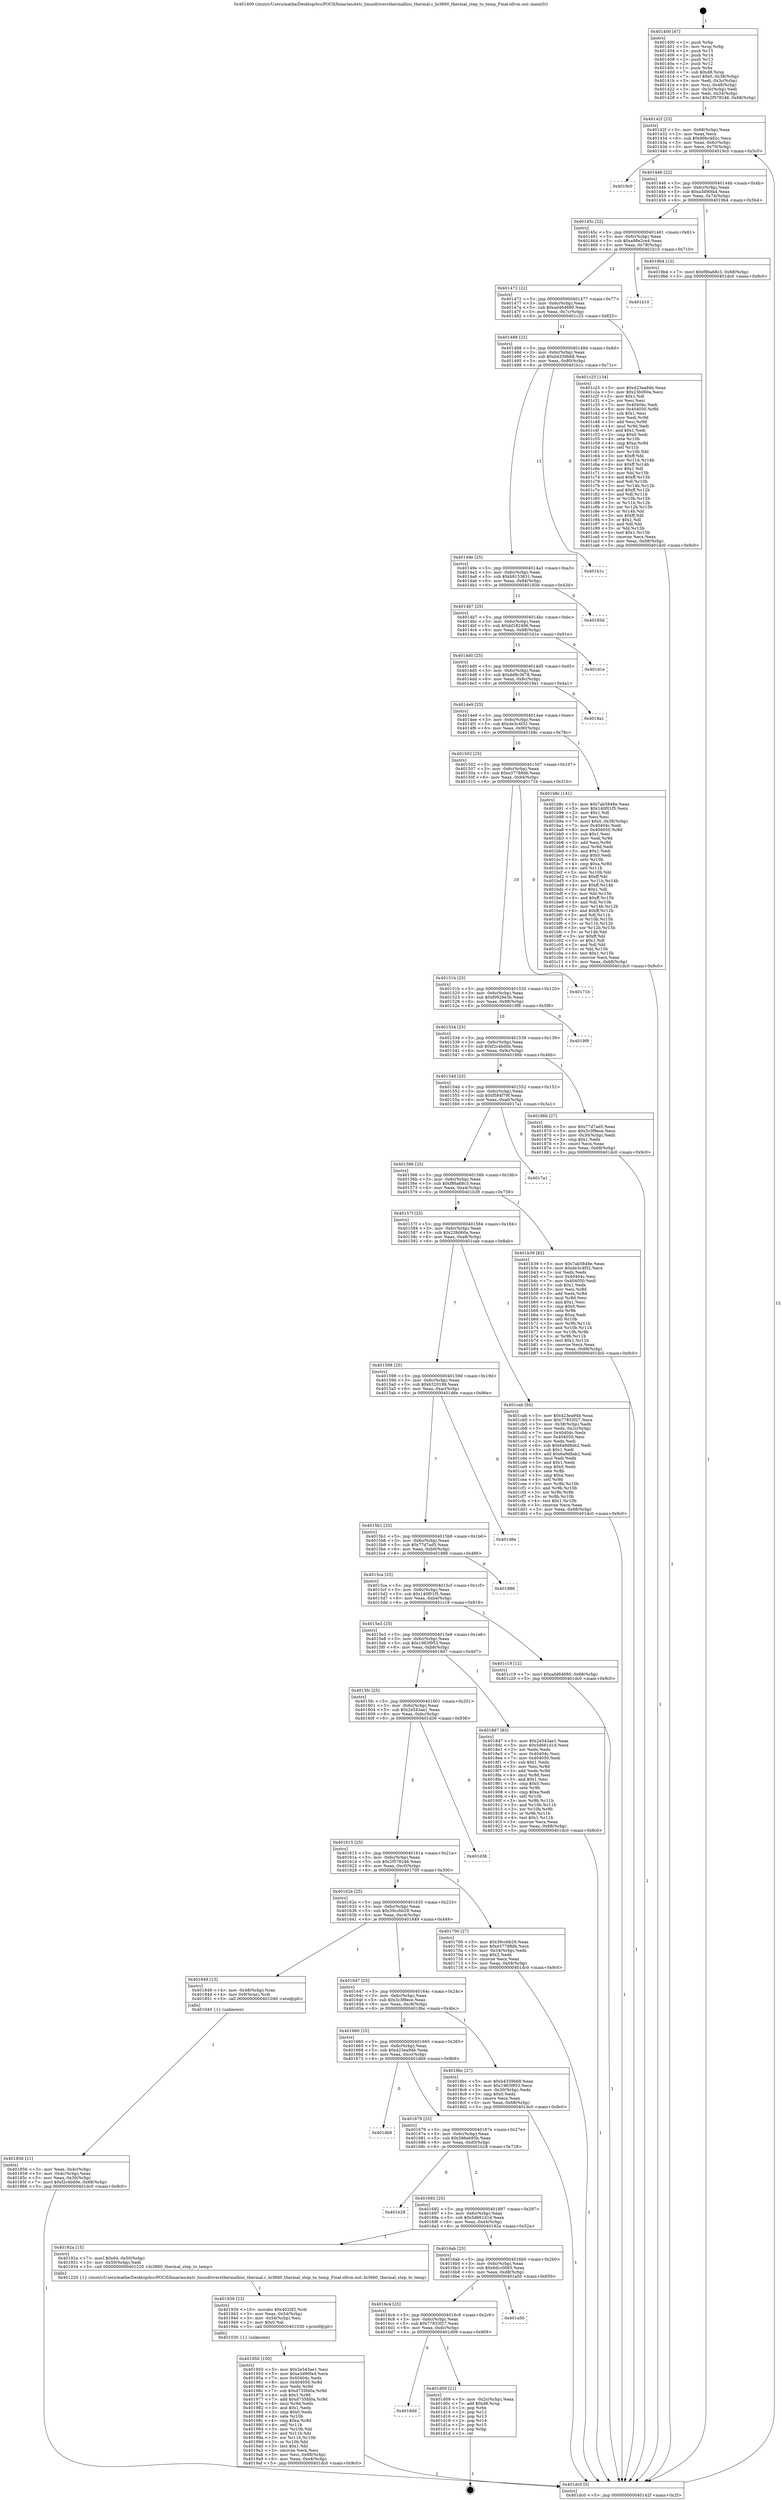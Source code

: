 digraph "0x401400" {
  label = "0x401400 (/mnt/c/Users/mathe/Desktop/tcc/POCII/binaries/extr_linuxdriversthermalhisi_thermal.c_hi3660_thermal_step_to_temp_Final-ollvm.out::main(0))"
  labelloc = "t"
  node[shape=record]

  Entry [label="",width=0.3,height=0.3,shape=circle,fillcolor=black,style=filled]
  "0x40142f" [label="{
     0x40142f [23]\l
     | [instrs]\l
     &nbsp;&nbsp;0x40142f \<+3\>: mov -0x68(%rbp),%eax\l
     &nbsp;&nbsp;0x401432 \<+2\>: mov %eax,%ecx\l
     &nbsp;&nbsp;0x401434 \<+6\>: sub $0x90bc482c,%ecx\l
     &nbsp;&nbsp;0x40143a \<+3\>: mov %eax,-0x6c(%rbp)\l
     &nbsp;&nbsp;0x40143d \<+3\>: mov %ecx,-0x70(%rbp)\l
     &nbsp;&nbsp;0x401440 \<+6\>: je 00000000004019c0 \<main+0x5c0\>\l
  }"]
  "0x4019c0" [label="{
     0x4019c0\l
  }", style=dashed]
  "0x401446" [label="{
     0x401446 [22]\l
     | [instrs]\l
     &nbsp;&nbsp;0x401446 \<+5\>: jmp 000000000040144b \<main+0x4b\>\l
     &nbsp;&nbsp;0x40144b \<+3\>: mov -0x6c(%rbp),%eax\l
     &nbsp;&nbsp;0x40144e \<+5\>: sub $0xa3d90fa4,%eax\l
     &nbsp;&nbsp;0x401453 \<+3\>: mov %eax,-0x74(%rbp)\l
     &nbsp;&nbsp;0x401456 \<+6\>: je 00000000004019b4 \<main+0x5b4\>\l
  }"]
  Exit [label="",width=0.3,height=0.3,shape=circle,fillcolor=black,style=filled,peripheries=2]
  "0x4019b4" [label="{
     0x4019b4 [12]\l
     | [instrs]\l
     &nbsp;&nbsp;0x4019b4 \<+7\>: movl $0xf86a68c3,-0x68(%rbp)\l
     &nbsp;&nbsp;0x4019bb \<+5\>: jmp 0000000000401dc0 \<main+0x9c0\>\l
  }"]
  "0x40145c" [label="{
     0x40145c [22]\l
     | [instrs]\l
     &nbsp;&nbsp;0x40145c \<+5\>: jmp 0000000000401461 \<main+0x61\>\l
     &nbsp;&nbsp;0x401461 \<+3\>: mov -0x6c(%rbp),%eax\l
     &nbsp;&nbsp;0x401464 \<+5\>: sub $0xa98e2ce4,%eax\l
     &nbsp;&nbsp;0x401469 \<+3\>: mov %eax,-0x78(%rbp)\l
     &nbsp;&nbsp;0x40146c \<+6\>: je 0000000000401b10 \<main+0x710\>\l
  }"]
  "0x4016dd" [label="{
     0x4016dd\l
  }", style=dashed]
  "0x401b10" [label="{
     0x401b10\l
  }", style=dashed]
  "0x401472" [label="{
     0x401472 [22]\l
     | [instrs]\l
     &nbsp;&nbsp;0x401472 \<+5\>: jmp 0000000000401477 \<main+0x77\>\l
     &nbsp;&nbsp;0x401477 \<+3\>: mov -0x6c(%rbp),%eax\l
     &nbsp;&nbsp;0x40147a \<+5\>: sub $0xad464680,%eax\l
     &nbsp;&nbsp;0x40147f \<+3\>: mov %eax,-0x7c(%rbp)\l
     &nbsp;&nbsp;0x401482 \<+6\>: je 0000000000401c25 \<main+0x825\>\l
  }"]
  "0x401d09" [label="{
     0x401d09 [21]\l
     | [instrs]\l
     &nbsp;&nbsp;0x401d09 \<+3\>: mov -0x2c(%rbp),%eax\l
     &nbsp;&nbsp;0x401d0c \<+7\>: add $0xd8,%rsp\l
     &nbsp;&nbsp;0x401d13 \<+1\>: pop %rbx\l
     &nbsp;&nbsp;0x401d14 \<+2\>: pop %r12\l
     &nbsp;&nbsp;0x401d16 \<+2\>: pop %r13\l
     &nbsp;&nbsp;0x401d18 \<+2\>: pop %r14\l
     &nbsp;&nbsp;0x401d1a \<+2\>: pop %r15\l
     &nbsp;&nbsp;0x401d1c \<+1\>: pop %rbp\l
     &nbsp;&nbsp;0x401d1d \<+1\>: ret\l
  }"]
  "0x401c25" [label="{
     0x401c25 [134]\l
     | [instrs]\l
     &nbsp;&nbsp;0x401c25 \<+5\>: mov $0x423ea94b,%eax\l
     &nbsp;&nbsp;0x401c2a \<+5\>: mov $0x23b060a,%ecx\l
     &nbsp;&nbsp;0x401c2f \<+2\>: mov $0x1,%dl\l
     &nbsp;&nbsp;0x401c31 \<+2\>: xor %esi,%esi\l
     &nbsp;&nbsp;0x401c33 \<+7\>: mov 0x40404c,%edi\l
     &nbsp;&nbsp;0x401c3a \<+8\>: mov 0x404050,%r8d\l
     &nbsp;&nbsp;0x401c42 \<+3\>: sub $0x1,%esi\l
     &nbsp;&nbsp;0x401c45 \<+3\>: mov %edi,%r9d\l
     &nbsp;&nbsp;0x401c48 \<+3\>: add %esi,%r9d\l
     &nbsp;&nbsp;0x401c4b \<+4\>: imul %r9d,%edi\l
     &nbsp;&nbsp;0x401c4f \<+3\>: and $0x1,%edi\l
     &nbsp;&nbsp;0x401c52 \<+3\>: cmp $0x0,%edi\l
     &nbsp;&nbsp;0x401c55 \<+4\>: sete %r10b\l
     &nbsp;&nbsp;0x401c59 \<+4\>: cmp $0xa,%r8d\l
     &nbsp;&nbsp;0x401c5d \<+4\>: setl %r11b\l
     &nbsp;&nbsp;0x401c61 \<+3\>: mov %r10b,%bl\l
     &nbsp;&nbsp;0x401c64 \<+3\>: xor $0xff,%bl\l
     &nbsp;&nbsp;0x401c67 \<+3\>: mov %r11b,%r14b\l
     &nbsp;&nbsp;0x401c6a \<+4\>: xor $0xff,%r14b\l
     &nbsp;&nbsp;0x401c6e \<+3\>: xor $0x1,%dl\l
     &nbsp;&nbsp;0x401c71 \<+3\>: mov %bl,%r15b\l
     &nbsp;&nbsp;0x401c74 \<+4\>: and $0xff,%r15b\l
     &nbsp;&nbsp;0x401c78 \<+3\>: and %dl,%r10b\l
     &nbsp;&nbsp;0x401c7b \<+3\>: mov %r14b,%r12b\l
     &nbsp;&nbsp;0x401c7e \<+4\>: and $0xff,%r12b\l
     &nbsp;&nbsp;0x401c82 \<+3\>: and %dl,%r11b\l
     &nbsp;&nbsp;0x401c85 \<+3\>: or %r10b,%r15b\l
     &nbsp;&nbsp;0x401c88 \<+3\>: or %r11b,%r12b\l
     &nbsp;&nbsp;0x401c8b \<+3\>: xor %r12b,%r15b\l
     &nbsp;&nbsp;0x401c8e \<+3\>: or %r14b,%bl\l
     &nbsp;&nbsp;0x401c91 \<+3\>: xor $0xff,%bl\l
     &nbsp;&nbsp;0x401c94 \<+3\>: or $0x1,%dl\l
     &nbsp;&nbsp;0x401c97 \<+2\>: and %dl,%bl\l
     &nbsp;&nbsp;0x401c99 \<+3\>: or %bl,%r15b\l
     &nbsp;&nbsp;0x401c9c \<+4\>: test $0x1,%r15b\l
     &nbsp;&nbsp;0x401ca0 \<+3\>: cmovne %ecx,%eax\l
     &nbsp;&nbsp;0x401ca3 \<+3\>: mov %eax,-0x68(%rbp)\l
     &nbsp;&nbsp;0x401ca6 \<+5\>: jmp 0000000000401dc0 \<main+0x9c0\>\l
  }"]
  "0x401488" [label="{
     0x401488 [22]\l
     | [instrs]\l
     &nbsp;&nbsp;0x401488 \<+5\>: jmp 000000000040148d \<main+0x8d\>\l
     &nbsp;&nbsp;0x40148d \<+3\>: mov -0x6c(%rbp),%eax\l
     &nbsp;&nbsp;0x401490 \<+5\>: sub $0xb4339b68,%eax\l
     &nbsp;&nbsp;0x401495 \<+3\>: mov %eax,-0x80(%rbp)\l
     &nbsp;&nbsp;0x401498 \<+6\>: je 0000000000401b1c \<main+0x71c\>\l
  }"]
  "0x4016c4" [label="{
     0x4016c4 [25]\l
     | [instrs]\l
     &nbsp;&nbsp;0x4016c4 \<+5\>: jmp 00000000004016c9 \<main+0x2c9\>\l
     &nbsp;&nbsp;0x4016c9 \<+3\>: mov -0x6c(%rbp),%eax\l
     &nbsp;&nbsp;0x4016cc \<+5\>: sub $0x77833f27,%eax\l
     &nbsp;&nbsp;0x4016d1 \<+6\>: mov %eax,-0xdc(%rbp)\l
     &nbsp;&nbsp;0x4016d7 \<+6\>: je 0000000000401d09 \<main+0x909\>\l
  }"]
  "0x401b1c" [label="{
     0x401b1c\l
  }", style=dashed]
  "0x40149e" [label="{
     0x40149e [25]\l
     | [instrs]\l
     &nbsp;&nbsp;0x40149e \<+5\>: jmp 00000000004014a3 \<main+0xa3\>\l
     &nbsp;&nbsp;0x4014a3 \<+3\>: mov -0x6c(%rbp),%eax\l
     &nbsp;&nbsp;0x4014a6 \<+5\>: sub $0xb9153631,%eax\l
     &nbsp;&nbsp;0x4014ab \<+6\>: mov %eax,-0x84(%rbp)\l
     &nbsp;&nbsp;0x4014b1 \<+6\>: je 000000000040183d \<main+0x43d\>\l
  }"]
  "0x401a50" [label="{
     0x401a50\l
  }", style=dashed]
  "0x40183d" [label="{
     0x40183d\l
  }", style=dashed]
  "0x4014b7" [label="{
     0x4014b7 [25]\l
     | [instrs]\l
     &nbsp;&nbsp;0x4014b7 \<+5\>: jmp 00000000004014bc \<main+0xbc\>\l
     &nbsp;&nbsp;0x4014bc \<+3\>: mov -0x6c(%rbp),%eax\l
     &nbsp;&nbsp;0x4014bf \<+5\>: sub $0xbf182496,%eax\l
     &nbsp;&nbsp;0x4014c4 \<+6\>: mov %eax,-0x88(%rbp)\l
     &nbsp;&nbsp;0x4014ca \<+6\>: je 0000000000401d1e \<main+0x91e\>\l
  }"]
  "0x401950" [label="{
     0x401950 [100]\l
     | [instrs]\l
     &nbsp;&nbsp;0x401950 \<+5\>: mov $0x2e543ae1,%esi\l
     &nbsp;&nbsp;0x401955 \<+5\>: mov $0xa3d90fa4,%ecx\l
     &nbsp;&nbsp;0x40195a \<+7\>: mov 0x40404c,%edx\l
     &nbsp;&nbsp;0x401961 \<+8\>: mov 0x404050,%r8d\l
     &nbsp;&nbsp;0x401969 \<+3\>: mov %edx,%r9d\l
     &nbsp;&nbsp;0x40196c \<+7\>: sub $0xd735fd0a,%r9d\l
     &nbsp;&nbsp;0x401973 \<+4\>: sub $0x1,%r9d\l
     &nbsp;&nbsp;0x401977 \<+7\>: add $0xd735fd0a,%r9d\l
     &nbsp;&nbsp;0x40197e \<+4\>: imul %r9d,%edx\l
     &nbsp;&nbsp;0x401982 \<+3\>: and $0x1,%edx\l
     &nbsp;&nbsp;0x401985 \<+3\>: cmp $0x0,%edx\l
     &nbsp;&nbsp;0x401988 \<+4\>: sete %r10b\l
     &nbsp;&nbsp;0x40198c \<+4\>: cmp $0xa,%r8d\l
     &nbsp;&nbsp;0x401990 \<+4\>: setl %r11b\l
     &nbsp;&nbsp;0x401994 \<+3\>: mov %r10b,%bl\l
     &nbsp;&nbsp;0x401997 \<+3\>: and %r11b,%bl\l
     &nbsp;&nbsp;0x40199a \<+3\>: xor %r11b,%r10b\l
     &nbsp;&nbsp;0x40199d \<+3\>: or %r10b,%bl\l
     &nbsp;&nbsp;0x4019a0 \<+3\>: test $0x1,%bl\l
     &nbsp;&nbsp;0x4019a3 \<+3\>: cmovne %ecx,%esi\l
     &nbsp;&nbsp;0x4019a6 \<+3\>: mov %esi,-0x68(%rbp)\l
     &nbsp;&nbsp;0x4019a9 \<+6\>: mov %eax,-0xe4(%rbp)\l
     &nbsp;&nbsp;0x4019af \<+5\>: jmp 0000000000401dc0 \<main+0x9c0\>\l
  }"]
  "0x401d1e" [label="{
     0x401d1e\l
  }", style=dashed]
  "0x4014d0" [label="{
     0x4014d0 [25]\l
     | [instrs]\l
     &nbsp;&nbsp;0x4014d0 \<+5\>: jmp 00000000004014d5 \<main+0xd5\>\l
     &nbsp;&nbsp;0x4014d5 \<+3\>: mov -0x6c(%rbp),%eax\l
     &nbsp;&nbsp;0x4014d8 \<+5\>: sub $0xdd9c3678,%eax\l
     &nbsp;&nbsp;0x4014dd \<+6\>: mov %eax,-0x8c(%rbp)\l
     &nbsp;&nbsp;0x4014e3 \<+6\>: je 00000000004018a1 \<main+0x4a1\>\l
  }"]
  "0x401939" [label="{
     0x401939 [23]\l
     | [instrs]\l
     &nbsp;&nbsp;0x401939 \<+10\>: movabs $0x4020f2,%rdi\l
     &nbsp;&nbsp;0x401943 \<+3\>: mov %eax,-0x54(%rbp)\l
     &nbsp;&nbsp;0x401946 \<+3\>: mov -0x54(%rbp),%esi\l
     &nbsp;&nbsp;0x401949 \<+2\>: mov $0x0,%al\l
     &nbsp;&nbsp;0x40194b \<+5\>: call 0000000000401030 \<printf@plt\>\l
     | [calls]\l
     &nbsp;&nbsp;0x401030 \{1\} (unknown)\l
  }"]
  "0x4018a1" [label="{
     0x4018a1\l
  }", style=dashed]
  "0x4014e9" [label="{
     0x4014e9 [25]\l
     | [instrs]\l
     &nbsp;&nbsp;0x4014e9 \<+5\>: jmp 00000000004014ee \<main+0xee\>\l
     &nbsp;&nbsp;0x4014ee \<+3\>: mov -0x6c(%rbp),%eax\l
     &nbsp;&nbsp;0x4014f1 \<+5\>: sub $0xde3c4f32,%eax\l
     &nbsp;&nbsp;0x4014f6 \<+6\>: mov %eax,-0x90(%rbp)\l
     &nbsp;&nbsp;0x4014fc \<+6\>: je 0000000000401b8c \<main+0x78c\>\l
  }"]
  "0x4016ab" [label="{
     0x4016ab [25]\l
     | [instrs]\l
     &nbsp;&nbsp;0x4016ab \<+5\>: jmp 00000000004016b0 \<main+0x2b0\>\l
     &nbsp;&nbsp;0x4016b0 \<+3\>: mov -0x6c(%rbp),%eax\l
     &nbsp;&nbsp;0x4016b3 \<+5\>: sub $0x6dcc0065,%eax\l
     &nbsp;&nbsp;0x4016b8 \<+6\>: mov %eax,-0xd8(%rbp)\l
     &nbsp;&nbsp;0x4016be \<+6\>: je 0000000000401a50 \<main+0x650\>\l
  }"]
  "0x401b8c" [label="{
     0x401b8c [141]\l
     | [instrs]\l
     &nbsp;&nbsp;0x401b8c \<+5\>: mov $0x7ab5848e,%eax\l
     &nbsp;&nbsp;0x401b91 \<+5\>: mov $0x140f01f5,%ecx\l
     &nbsp;&nbsp;0x401b96 \<+2\>: mov $0x1,%dl\l
     &nbsp;&nbsp;0x401b98 \<+2\>: xor %esi,%esi\l
     &nbsp;&nbsp;0x401b9a \<+7\>: movl $0x0,-0x38(%rbp)\l
     &nbsp;&nbsp;0x401ba1 \<+7\>: mov 0x40404c,%edi\l
     &nbsp;&nbsp;0x401ba8 \<+8\>: mov 0x404050,%r8d\l
     &nbsp;&nbsp;0x401bb0 \<+3\>: sub $0x1,%esi\l
     &nbsp;&nbsp;0x401bb3 \<+3\>: mov %edi,%r9d\l
     &nbsp;&nbsp;0x401bb6 \<+3\>: add %esi,%r9d\l
     &nbsp;&nbsp;0x401bb9 \<+4\>: imul %r9d,%edi\l
     &nbsp;&nbsp;0x401bbd \<+3\>: and $0x1,%edi\l
     &nbsp;&nbsp;0x401bc0 \<+3\>: cmp $0x0,%edi\l
     &nbsp;&nbsp;0x401bc3 \<+4\>: sete %r10b\l
     &nbsp;&nbsp;0x401bc7 \<+4\>: cmp $0xa,%r8d\l
     &nbsp;&nbsp;0x401bcb \<+4\>: setl %r11b\l
     &nbsp;&nbsp;0x401bcf \<+3\>: mov %r10b,%bl\l
     &nbsp;&nbsp;0x401bd2 \<+3\>: xor $0xff,%bl\l
     &nbsp;&nbsp;0x401bd5 \<+3\>: mov %r11b,%r14b\l
     &nbsp;&nbsp;0x401bd8 \<+4\>: xor $0xff,%r14b\l
     &nbsp;&nbsp;0x401bdc \<+3\>: xor $0x1,%dl\l
     &nbsp;&nbsp;0x401bdf \<+3\>: mov %bl,%r15b\l
     &nbsp;&nbsp;0x401be2 \<+4\>: and $0xff,%r15b\l
     &nbsp;&nbsp;0x401be6 \<+3\>: and %dl,%r10b\l
     &nbsp;&nbsp;0x401be9 \<+3\>: mov %r14b,%r12b\l
     &nbsp;&nbsp;0x401bec \<+4\>: and $0xff,%r12b\l
     &nbsp;&nbsp;0x401bf0 \<+3\>: and %dl,%r11b\l
     &nbsp;&nbsp;0x401bf3 \<+3\>: or %r10b,%r15b\l
     &nbsp;&nbsp;0x401bf6 \<+3\>: or %r11b,%r12b\l
     &nbsp;&nbsp;0x401bf9 \<+3\>: xor %r12b,%r15b\l
     &nbsp;&nbsp;0x401bfc \<+3\>: or %r14b,%bl\l
     &nbsp;&nbsp;0x401bff \<+3\>: xor $0xff,%bl\l
     &nbsp;&nbsp;0x401c02 \<+3\>: or $0x1,%dl\l
     &nbsp;&nbsp;0x401c05 \<+2\>: and %dl,%bl\l
     &nbsp;&nbsp;0x401c07 \<+3\>: or %bl,%r15b\l
     &nbsp;&nbsp;0x401c0a \<+4\>: test $0x1,%r15b\l
     &nbsp;&nbsp;0x401c0e \<+3\>: cmovne %ecx,%eax\l
     &nbsp;&nbsp;0x401c11 \<+3\>: mov %eax,-0x68(%rbp)\l
     &nbsp;&nbsp;0x401c14 \<+5\>: jmp 0000000000401dc0 \<main+0x9c0\>\l
  }"]
  "0x401502" [label="{
     0x401502 [25]\l
     | [instrs]\l
     &nbsp;&nbsp;0x401502 \<+5\>: jmp 0000000000401507 \<main+0x107\>\l
     &nbsp;&nbsp;0x401507 \<+3\>: mov -0x6c(%rbp),%eax\l
     &nbsp;&nbsp;0x40150a \<+5\>: sub $0xe37788db,%eax\l
     &nbsp;&nbsp;0x40150f \<+6\>: mov %eax,-0x94(%rbp)\l
     &nbsp;&nbsp;0x401515 \<+6\>: je 000000000040171b \<main+0x31b\>\l
  }"]
  "0x40192a" [label="{
     0x40192a [15]\l
     | [instrs]\l
     &nbsp;&nbsp;0x40192a \<+7\>: movl $0x64,-0x50(%rbp)\l
     &nbsp;&nbsp;0x401931 \<+3\>: mov -0x50(%rbp),%edi\l
     &nbsp;&nbsp;0x401934 \<+5\>: call 0000000000401220 \<hi3660_thermal_step_to_temp\>\l
     | [calls]\l
     &nbsp;&nbsp;0x401220 \{1\} (/mnt/c/Users/mathe/Desktop/tcc/POCII/binaries/extr_linuxdriversthermalhisi_thermal.c_hi3660_thermal_step_to_temp_Final-ollvm.out::hi3660_thermal_step_to_temp)\l
  }"]
  "0x40171b" [label="{
     0x40171b\l
  }", style=dashed]
  "0x40151b" [label="{
     0x40151b [25]\l
     | [instrs]\l
     &nbsp;&nbsp;0x40151b \<+5\>: jmp 0000000000401520 \<main+0x120\>\l
     &nbsp;&nbsp;0x401520 \<+3\>: mov -0x6c(%rbp),%eax\l
     &nbsp;&nbsp;0x401523 \<+5\>: sub $0xf0929e3b,%eax\l
     &nbsp;&nbsp;0x401528 \<+6\>: mov %eax,-0x98(%rbp)\l
     &nbsp;&nbsp;0x40152e \<+6\>: je 00000000004019f8 \<main+0x5f8\>\l
  }"]
  "0x401692" [label="{
     0x401692 [25]\l
     | [instrs]\l
     &nbsp;&nbsp;0x401692 \<+5\>: jmp 0000000000401697 \<main+0x297\>\l
     &nbsp;&nbsp;0x401697 \<+3\>: mov -0x6c(%rbp),%eax\l
     &nbsp;&nbsp;0x40169a \<+5\>: sub $0x5d661d1d,%eax\l
     &nbsp;&nbsp;0x40169f \<+6\>: mov %eax,-0xd4(%rbp)\l
     &nbsp;&nbsp;0x4016a5 \<+6\>: je 000000000040192a \<main+0x52a\>\l
  }"]
  "0x4019f8" [label="{
     0x4019f8\l
  }", style=dashed]
  "0x401534" [label="{
     0x401534 [25]\l
     | [instrs]\l
     &nbsp;&nbsp;0x401534 \<+5\>: jmp 0000000000401539 \<main+0x139\>\l
     &nbsp;&nbsp;0x401539 \<+3\>: mov -0x6c(%rbp),%eax\l
     &nbsp;&nbsp;0x40153c \<+5\>: sub $0xf2c4bd0e,%eax\l
     &nbsp;&nbsp;0x401541 \<+6\>: mov %eax,-0x9c(%rbp)\l
     &nbsp;&nbsp;0x401547 \<+6\>: je 000000000040186b \<main+0x46b\>\l
  }"]
  "0x401b28" [label="{
     0x401b28\l
  }", style=dashed]
  "0x40186b" [label="{
     0x40186b [27]\l
     | [instrs]\l
     &nbsp;&nbsp;0x40186b \<+5\>: mov $0x77d7ad5,%eax\l
     &nbsp;&nbsp;0x401870 \<+5\>: mov $0x3c3f9ece,%ecx\l
     &nbsp;&nbsp;0x401875 \<+3\>: mov -0x30(%rbp),%edx\l
     &nbsp;&nbsp;0x401878 \<+3\>: cmp $0x1,%edx\l
     &nbsp;&nbsp;0x40187b \<+3\>: cmovl %ecx,%eax\l
     &nbsp;&nbsp;0x40187e \<+3\>: mov %eax,-0x68(%rbp)\l
     &nbsp;&nbsp;0x401881 \<+5\>: jmp 0000000000401dc0 \<main+0x9c0\>\l
  }"]
  "0x40154d" [label="{
     0x40154d [25]\l
     | [instrs]\l
     &nbsp;&nbsp;0x40154d \<+5\>: jmp 0000000000401552 \<main+0x152\>\l
     &nbsp;&nbsp;0x401552 \<+3\>: mov -0x6c(%rbp),%eax\l
     &nbsp;&nbsp;0x401555 \<+5\>: sub $0xf584f79f,%eax\l
     &nbsp;&nbsp;0x40155a \<+6\>: mov %eax,-0xa0(%rbp)\l
     &nbsp;&nbsp;0x401560 \<+6\>: je 00000000004017a1 \<main+0x3a1\>\l
  }"]
  "0x401679" [label="{
     0x401679 [25]\l
     | [instrs]\l
     &nbsp;&nbsp;0x401679 \<+5\>: jmp 000000000040167e \<main+0x27e\>\l
     &nbsp;&nbsp;0x40167e \<+3\>: mov -0x6c(%rbp),%eax\l
     &nbsp;&nbsp;0x401681 \<+5\>: sub $0x586eb95b,%eax\l
     &nbsp;&nbsp;0x401686 \<+6\>: mov %eax,-0xd0(%rbp)\l
     &nbsp;&nbsp;0x40168c \<+6\>: je 0000000000401b28 \<main+0x728\>\l
  }"]
  "0x4017a1" [label="{
     0x4017a1\l
  }", style=dashed]
  "0x401566" [label="{
     0x401566 [25]\l
     | [instrs]\l
     &nbsp;&nbsp;0x401566 \<+5\>: jmp 000000000040156b \<main+0x16b\>\l
     &nbsp;&nbsp;0x40156b \<+3\>: mov -0x6c(%rbp),%eax\l
     &nbsp;&nbsp;0x40156e \<+5\>: sub $0xf86a68c3,%eax\l
     &nbsp;&nbsp;0x401573 \<+6\>: mov %eax,-0xa4(%rbp)\l
     &nbsp;&nbsp;0x401579 \<+6\>: je 0000000000401b39 \<main+0x739\>\l
  }"]
  "0x401db9" [label="{
     0x401db9\l
  }", style=dashed]
  "0x401b39" [label="{
     0x401b39 [83]\l
     | [instrs]\l
     &nbsp;&nbsp;0x401b39 \<+5\>: mov $0x7ab5848e,%eax\l
     &nbsp;&nbsp;0x401b3e \<+5\>: mov $0xde3c4f32,%ecx\l
     &nbsp;&nbsp;0x401b43 \<+2\>: xor %edx,%edx\l
     &nbsp;&nbsp;0x401b45 \<+7\>: mov 0x40404c,%esi\l
     &nbsp;&nbsp;0x401b4c \<+7\>: mov 0x404050,%edi\l
     &nbsp;&nbsp;0x401b53 \<+3\>: sub $0x1,%edx\l
     &nbsp;&nbsp;0x401b56 \<+3\>: mov %esi,%r8d\l
     &nbsp;&nbsp;0x401b59 \<+3\>: add %edx,%r8d\l
     &nbsp;&nbsp;0x401b5c \<+4\>: imul %r8d,%esi\l
     &nbsp;&nbsp;0x401b60 \<+3\>: and $0x1,%esi\l
     &nbsp;&nbsp;0x401b63 \<+3\>: cmp $0x0,%esi\l
     &nbsp;&nbsp;0x401b66 \<+4\>: sete %r9b\l
     &nbsp;&nbsp;0x401b6a \<+3\>: cmp $0xa,%edi\l
     &nbsp;&nbsp;0x401b6d \<+4\>: setl %r10b\l
     &nbsp;&nbsp;0x401b71 \<+3\>: mov %r9b,%r11b\l
     &nbsp;&nbsp;0x401b74 \<+3\>: and %r10b,%r11b\l
     &nbsp;&nbsp;0x401b77 \<+3\>: xor %r10b,%r9b\l
     &nbsp;&nbsp;0x401b7a \<+3\>: or %r9b,%r11b\l
     &nbsp;&nbsp;0x401b7d \<+4\>: test $0x1,%r11b\l
     &nbsp;&nbsp;0x401b81 \<+3\>: cmovne %ecx,%eax\l
     &nbsp;&nbsp;0x401b84 \<+3\>: mov %eax,-0x68(%rbp)\l
     &nbsp;&nbsp;0x401b87 \<+5\>: jmp 0000000000401dc0 \<main+0x9c0\>\l
  }"]
  "0x40157f" [label="{
     0x40157f [25]\l
     | [instrs]\l
     &nbsp;&nbsp;0x40157f \<+5\>: jmp 0000000000401584 \<main+0x184\>\l
     &nbsp;&nbsp;0x401584 \<+3\>: mov -0x6c(%rbp),%eax\l
     &nbsp;&nbsp;0x401587 \<+5\>: sub $0x23b060a,%eax\l
     &nbsp;&nbsp;0x40158c \<+6\>: mov %eax,-0xa8(%rbp)\l
     &nbsp;&nbsp;0x401592 \<+6\>: je 0000000000401cab \<main+0x8ab\>\l
  }"]
  "0x401660" [label="{
     0x401660 [25]\l
     | [instrs]\l
     &nbsp;&nbsp;0x401660 \<+5\>: jmp 0000000000401665 \<main+0x265\>\l
     &nbsp;&nbsp;0x401665 \<+3\>: mov -0x6c(%rbp),%eax\l
     &nbsp;&nbsp;0x401668 \<+5\>: sub $0x423ea94b,%eax\l
     &nbsp;&nbsp;0x40166d \<+6\>: mov %eax,-0xcc(%rbp)\l
     &nbsp;&nbsp;0x401673 \<+6\>: je 0000000000401db9 \<main+0x9b9\>\l
  }"]
  "0x401cab" [label="{
     0x401cab [94]\l
     | [instrs]\l
     &nbsp;&nbsp;0x401cab \<+5\>: mov $0x423ea94b,%eax\l
     &nbsp;&nbsp;0x401cb0 \<+5\>: mov $0x77833f27,%ecx\l
     &nbsp;&nbsp;0x401cb5 \<+3\>: mov -0x38(%rbp),%edx\l
     &nbsp;&nbsp;0x401cb8 \<+3\>: mov %edx,-0x2c(%rbp)\l
     &nbsp;&nbsp;0x401cbb \<+7\>: mov 0x40404c,%edx\l
     &nbsp;&nbsp;0x401cc2 \<+7\>: mov 0x404050,%esi\l
     &nbsp;&nbsp;0x401cc9 \<+2\>: mov %edx,%edi\l
     &nbsp;&nbsp;0x401ccb \<+6\>: sub $0x6a9d8ab2,%edi\l
     &nbsp;&nbsp;0x401cd1 \<+3\>: sub $0x1,%edi\l
     &nbsp;&nbsp;0x401cd4 \<+6\>: add $0x6a9d8ab2,%edi\l
     &nbsp;&nbsp;0x401cda \<+3\>: imul %edi,%edx\l
     &nbsp;&nbsp;0x401cdd \<+3\>: and $0x1,%edx\l
     &nbsp;&nbsp;0x401ce0 \<+3\>: cmp $0x0,%edx\l
     &nbsp;&nbsp;0x401ce3 \<+4\>: sete %r8b\l
     &nbsp;&nbsp;0x401ce7 \<+3\>: cmp $0xa,%esi\l
     &nbsp;&nbsp;0x401cea \<+4\>: setl %r9b\l
     &nbsp;&nbsp;0x401cee \<+3\>: mov %r8b,%r10b\l
     &nbsp;&nbsp;0x401cf1 \<+3\>: and %r9b,%r10b\l
     &nbsp;&nbsp;0x401cf4 \<+3\>: xor %r9b,%r8b\l
     &nbsp;&nbsp;0x401cf7 \<+3\>: or %r8b,%r10b\l
     &nbsp;&nbsp;0x401cfa \<+4\>: test $0x1,%r10b\l
     &nbsp;&nbsp;0x401cfe \<+3\>: cmovne %ecx,%eax\l
     &nbsp;&nbsp;0x401d01 \<+3\>: mov %eax,-0x68(%rbp)\l
     &nbsp;&nbsp;0x401d04 \<+5\>: jmp 0000000000401dc0 \<main+0x9c0\>\l
  }"]
  "0x401598" [label="{
     0x401598 [25]\l
     | [instrs]\l
     &nbsp;&nbsp;0x401598 \<+5\>: jmp 000000000040159d \<main+0x19d\>\l
     &nbsp;&nbsp;0x40159d \<+3\>: mov -0x6c(%rbp),%eax\l
     &nbsp;&nbsp;0x4015a0 \<+5\>: sub $0x6320199,%eax\l
     &nbsp;&nbsp;0x4015a5 \<+6\>: mov %eax,-0xac(%rbp)\l
     &nbsp;&nbsp;0x4015ab \<+6\>: je 0000000000401d6e \<main+0x96e\>\l
  }"]
  "0x4018bc" [label="{
     0x4018bc [27]\l
     | [instrs]\l
     &nbsp;&nbsp;0x4018bc \<+5\>: mov $0xb4339b68,%eax\l
     &nbsp;&nbsp;0x4018c1 \<+5\>: mov $0x1963f953,%ecx\l
     &nbsp;&nbsp;0x4018c6 \<+3\>: mov -0x30(%rbp),%edx\l
     &nbsp;&nbsp;0x4018c9 \<+3\>: cmp $0x0,%edx\l
     &nbsp;&nbsp;0x4018cc \<+3\>: cmove %ecx,%eax\l
     &nbsp;&nbsp;0x4018cf \<+3\>: mov %eax,-0x68(%rbp)\l
     &nbsp;&nbsp;0x4018d2 \<+5\>: jmp 0000000000401dc0 \<main+0x9c0\>\l
  }"]
  "0x401d6e" [label="{
     0x401d6e\l
  }", style=dashed]
  "0x4015b1" [label="{
     0x4015b1 [25]\l
     | [instrs]\l
     &nbsp;&nbsp;0x4015b1 \<+5\>: jmp 00000000004015b6 \<main+0x1b6\>\l
     &nbsp;&nbsp;0x4015b6 \<+3\>: mov -0x6c(%rbp),%eax\l
     &nbsp;&nbsp;0x4015b9 \<+5\>: sub $0x77d7ad5,%eax\l
     &nbsp;&nbsp;0x4015be \<+6\>: mov %eax,-0xb0(%rbp)\l
     &nbsp;&nbsp;0x4015c4 \<+6\>: je 0000000000401886 \<main+0x486\>\l
  }"]
  "0x401856" [label="{
     0x401856 [21]\l
     | [instrs]\l
     &nbsp;&nbsp;0x401856 \<+3\>: mov %eax,-0x4c(%rbp)\l
     &nbsp;&nbsp;0x401859 \<+3\>: mov -0x4c(%rbp),%eax\l
     &nbsp;&nbsp;0x40185c \<+3\>: mov %eax,-0x30(%rbp)\l
     &nbsp;&nbsp;0x40185f \<+7\>: movl $0xf2c4bd0e,-0x68(%rbp)\l
     &nbsp;&nbsp;0x401866 \<+5\>: jmp 0000000000401dc0 \<main+0x9c0\>\l
  }"]
  "0x401886" [label="{
     0x401886\l
  }", style=dashed]
  "0x4015ca" [label="{
     0x4015ca [25]\l
     | [instrs]\l
     &nbsp;&nbsp;0x4015ca \<+5\>: jmp 00000000004015cf \<main+0x1cf\>\l
     &nbsp;&nbsp;0x4015cf \<+3\>: mov -0x6c(%rbp),%eax\l
     &nbsp;&nbsp;0x4015d2 \<+5\>: sub $0x140f01f5,%eax\l
     &nbsp;&nbsp;0x4015d7 \<+6\>: mov %eax,-0xb4(%rbp)\l
     &nbsp;&nbsp;0x4015dd \<+6\>: je 0000000000401c19 \<main+0x819\>\l
  }"]
  "0x401647" [label="{
     0x401647 [25]\l
     | [instrs]\l
     &nbsp;&nbsp;0x401647 \<+5\>: jmp 000000000040164c \<main+0x24c\>\l
     &nbsp;&nbsp;0x40164c \<+3\>: mov -0x6c(%rbp),%eax\l
     &nbsp;&nbsp;0x40164f \<+5\>: sub $0x3c3f9ece,%eax\l
     &nbsp;&nbsp;0x401654 \<+6\>: mov %eax,-0xc8(%rbp)\l
     &nbsp;&nbsp;0x40165a \<+6\>: je 00000000004018bc \<main+0x4bc\>\l
  }"]
  "0x401c19" [label="{
     0x401c19 [12]\l
     | [instrs]\l
     &nbsp;&nbsp;0x401c19 \<+7\>: movl $0xad464680,-0x68(%rbp)\l
     &nbsp;&nbsp;0x401c20 \<+5\>: jmp 0000000000401dc0 \<main+0x9c0\>\l
  }"]
  "0x4015e3" [label="{
     0x4015e3 [25]\l
     | [instrs]\l
     &nbsp;&nbsp;0x4015e3 \<+5\>: jmp 00000000004015e8 \<main+0x1e8\>\l
     &nbsp;&nbsp;0x4015e8 \<+3\>: mov -0x6c(%rbp),%eax\l
     &nbsp;&nbsp;0x4015eb \<+5\>: sub $0x1963f953,%eax\l
     &nbsp;&nbsp;0x4015f0 \<+6\>: mov %eax,-0xb8(%rbp)\l
     &nbsp;&nbsp;0x4015f6 \<+6\>: je 00000000004018d7 \<main+0x4d7\>\l
  }"]
  "0x401849" [label="{
     0x401849 [13]\l
     | [instrs]\l
     &nbsp;&nbsp;0x401849 \<+4\>: mov -0x48(%rbp),%rax\l
     &nbsp;&nbsp;0x40184d \<+4\>: mov 0x8(%rax),%rdi\l
     &nbsp;&nbsp;0x401851 \<+5\>: call 0000000000401040 \<atoi@plt\>\l
     | [calls]\l
     &nbsp;&nbsp;0x401040 \{1\} (unknown)\l
  }"]
  "0x4018d7" [label="{
     0x4018d7 [83]\l
     | [instrs]\l
     &nbsp;&nbsp;0x4018d7 \<+5\>: mov $0x2e543ae1,%eax\l
     &nbsp;&nbsp;0x4018dc \<+5\>: mov $0x5d661d1d,%ecx\l
     &nbsp;&nbsp;0x4018e1 \<+2\>: xor %edx,%edx\l
     &nbsp;&nbsp;0x4018e3 \<+7\>: mov 0x40404c,%esi\l
     &nbsp;&nbsp;0x4018ea \<+7\>: mov 0x404050,%edi\l
     &nbsp;&nbsp;0x4018f1 \<+3\>: sub $0x1,%edx\l
     &nbsp;&nbsp;0x4018f4 \<+3\>: mov %esi,%r8d\l
     &nbsp;&nbsp;0x4018f7 \<+3\>: add %edx,%r8d\l
     &nbsp;&nbsp;0x4018fa \<+4\>: imul %r8d,%esi\l
     &nbsp;&nbsp;0x4018fe \<+3\>: and $0x1,%esi\l
     &nbsp;&nbsp;0x401901 \<+3\>: cmp $0x0,%esi\l
     &nbsp;&nbsp;0x401904 \<+4\>: sete %r9b\l
     &nbsp;&nbsp;0x401908 \<+3\>: cmp $0xa,%edi\l
     &nbsp;&nbsp;0x40190b \<+4\>: setl %r10b\l
     &nbsp;&nbsp;0x40190f \<+3\>: mov %r9b,%r11b\l
     &nbsp;&nbsp;0x401912 \<+3\>: and %r10b,%r11b\l
     &nbsp;&nbsp;0x401915 \<+3\>: xor %r10b,%r9b\l
     &nbsp;&nbsp;0x401918 \<+3\>: or %r9b,%r11b\l
     &nbsp;&nbsp;0x40191b \<+4\>: test $0x1,%r11b\l
     &nbsp;&nbsp;0x40191f \<+3\>: cmovne %ecx,%eax\l
     &nbsp;&nbsp;0x401922 \<+3\>: mov %eax,-0x68(%rbp)\l
     &nbsp;&nbsp;0x401925 \<+5\>: jmp 0000000000401dc0 \<main+0x9c0\>\l
  }"]
  "0x4015fc" [label="{
     0x4015fc [25]\l
     | [instrs]\l
     &nbsp;&nbsp;0x4015fc \<+5\>: jmp 0000000000401601 \<main+0x201\>\l
     &nbsp;&nbsp;0x401601 \<+3\>: mov -0x6c(%rbp),%eax\l
     &nbsp;&nbsp;0x401604 \<+5\>: sub $0x2e543ae1,%eax\l
     &nbsp;&nbsp;0x401609 \<+6\>: mov %eax,-0xbc(%rbp)\l
     &nbsp;&nbsp;0x40160f \<+6\>: je 0000000000401d36 \<main+0x936\>\l
  }"]
  "0x401400" [label="{
     0x401400 [47]\l
     | [instrs]\l
     &nbsp;&nbsp;0x401400 \<+1\>: push %rbp\l
     &nbsp;&nbsp;0x401401 \<+3\>: mov %rsp,%rbp\l
     &nbsp;&nbsp;0x401404 \<+2\>: push %r15\l
     &nbsp;&nbsp;0x401406 \<+2\>: push %r14\l
     &nbsp;&nbsp;0x401408 \<+2\>: push %r13\l
     &nbsp;&nbsp;0x40140a \<+2\>: push %r12\l
     &nbsp;&nbsp;0x40140c \<+1\>: push %rbx\l
     &nbsp;&nbsp;0x40140d \<+7\>: sub $0xd8,%rsp\l
     &nbsp;&nbsp;0x401414 \<+7\>: movl $0x0,-0x38(%rbp)\l
     &nbsp;&nbsp;0x40141b \<+3\>: mov %edi,-0x3c(%rbp)\l
     &nbsp;&nbsp;0x40141e \<+4\>: mov %rsi,-0x48(%rbp)\l
     &nbsp;&nbsp;0x401422 \<+3\>: mov -0x3c(%rbp),%edi\l
     &nbsp;&nbsp;0x401425 \<+3\>: mov %edi,-0x34(%rbp)\l
     &nbsp;&nbsp;0x401428 \<+7\>: movl $0x2f578246,-0x68(%rbp)\l
  }"]
  "0x401d36" [label="{
     0x401d36\l
  }", style=dashed]
  "0x401615" [label="{
     0x401615 [25]\l
     | [instrs]\l
     &nbsp;&nbsp;0x401615 \<+5\>: jmp 000000000040161a \<main+0x21a\>\l
     &nbsp;&nbsp;0x40161a \<+3\>: mov -0x6c(%rbp),%eax\l
     &nbsp;&nbsp;0x40161d \<+5\>: sub $0x2f578246,%eax\l
     &nbsp;&nbsp;0x401622 \<+6\>: mov %eax,-0xc0(%rbp)\l
     &nbsp;&nbsp;0x401628 \<+6\>: je 0000000000401700 \<main+0x300\>\l
  }"]
  "0x401dc0" [label="{
     0x401dc0 [5]\l
     | [instrs]\l
     &nbsp;&nbsp;0x401dc0 \<+5\>: jmp 000000000040142f \<main+0x2f\>\l
  }"]
  "0x401700" [label="{
     0x401700 [27]\l
     | [instrs]\l
     &nbsp;&nbsp;0x401700 \<+5\>: mov $0x39ccbb29,%eax\l
     &nbsp;&nbsp;0x401705 \<+5\>: mov $0xe37788db,%ecx\l
     &nbsp;&nbsp;0x40170a \<+3\>: mov -0x34(%rbp),%edx\l
     &nbsp;&nbsp;0x40170d \<+3\>: cmp $0x2,%edx\l
     &nbsp;&nbsp;0x401710 \<+3\>: cmovne %ecx,%eax\l
     &nbsp;&nbsp;0x401713 \<+3\>: mov %eax,-0x68(%rbp)\l
     &nbsp;&nbsp;0x401716 \<+5\>: jmp 0000000000401dc0 \<main+0x9c0\>\l
  }"]
  "0x40162e" [label="{
     0x40162e [25]\l
     | [instrs]\l
     &nbsp;&nbsp;0x40162e \<+5\>: jmp 0000000000401633 \<main+0x233\>\l
     &nbsp;&nbsp;0x401633 \<+3\>: mov -0x6c(%rbp),%eax\l
     &nbsp;&nbsp;0x401636 \<+5\>: sub $0x39ccbb29,%eax\l
     &nbsp;&nbsp;0x40163b \<+6\>: mov %eax,-0xc4(%rbp)\l
     &nbsp;&nbsp;0x401641 \<+6\>: je 0000000000401849 \<main+0x449\>\l
  }"]
  Entry -> "0x401400" [label=" 1"]
  "0x40142f" -> "0x4019c0" [label=" 0"]
  "0x40142f" -> "0x401446" [label=" 13"]
  "0x401d09" -> Exit [label=" 1"]
  "0x401446" -> "0x4019b4" [label=" 1"]
  "0x401446" -> "0x40145c" [label=" 12"]
  "0x4016c4" -> "0x4016dd" [label=" 0"]
  "0x40145c" -> "0x401b10" [label=" 0"]
  "0x40145c" -> "0x401472" [label=" 12"]
  "0x4016c4" -> "0x401d09" [label=" 1"]
  "0x401472" -> "0x401c25" [label=" 1"]
  "0x401472" -> "0x401488" [label=" 11"]
  "0x4016ab" -> "0x4016c4" [label=" 1"]
  "0x401488" -> "0x401b1c" [label=" 0"]
  "0x401488" -> "0x40149e" [label=" 11"]
  "0x4016ab" -> "0x401a50" [label=" 0"]
  "0x40149e" -> "0x40183d" [label=" 0"]
  "0x40149e" -> "0x4014b7" [label=" 11"]
  "0x401cab" -> "0x401dc0" [label=" 1"]
  "0x4014b7" -> "0x401d1e" [label=" 0"]
  "0x4014b7" -> "0x4014d0" [label=" 11"]
  "0x401c25" -> "0x401dc0" [label=" 1"]
  "0x4014d0" -> "0x4018a1" [label=" 0"]
  "0x4014d0" -> "0x4014e9" [label=" 11"]
  "0x401c19" -> "0x401dc0" [label=" 1"]
  "0x4014e9" -> "0x401b8c" [label=" 1"]
  "0x4014e9" -> "0x401502" [label=" 10"]
  "0x401b8c" -> "0x401dc0" [label=" 1"]
  "0x401502" -> "0x40171b" [label=" 0"]
  "0x401502" -> "0x40151b" [label=" 10"]
  "0x401b39" -> "0x401dc0" [label=" 1"]
  "0x40151b" -> "0x4019f8" [label=" 0"]
  "0x40151b" -> "0x401534" [label=" 10"]
  "0x401950" -> "0x401dc0" [label=" 1"]
  "0x401534" -> "0x40186b" [label=" 1"]
  "0x401534" -> "0x40154d" [label=" 9"]
  "0x401939" -> "0x401950" [label=" 1"]
  "0x40154d" -> "0x4017a1" [label=" 0"]
  "0x40154d" -> "0x401566" [label=" 9"]
  "0x401692" -> "0x4016ab" [label=" 1"]
  "0x401566" -> "0x401b39" [label=" 1"]
  "0x401566" -> "0x40157f" [label=" 8"]
  "0x401692" -> "0x40192a" [label=" 1"]
  "0x40157f" -> "0x401cab" [label=" 1"]
  "0x40157f" -> "0x401598" [label=" 7"]
  "0x401679" -> "0x401692" [label=" 2"]
  "0x401598" -> "0x401d6e" [label=" 0"]
  "0x401598" -> "0x4015b1" [label=" 7"]
  "0x401679" -> "0x401b28" [label=" 0"]
  "0x4015b1" -> "0x401886" [label=" 0"]
  "0x4015b1" -> "0x4015ca" [label=" 7"]
  "0x401660" -> "0x401679" [label=" 2"]
  "0x4015ca" -> "0x401c19" [label=" 1"]
  "0x4015ca" -> "0x4015e3" [label=" 6"]
  "0x401660" -> "0x401db9" [label=" 0"]
  "0x4015e3" -> "0x4018d7" [label=" 1"]
  "0x4015e3" -> "0x4015fc" [label=" 5"]
  "0x4019b4" -> "0x401dc0" [label=" 1"]
  "0x4015fc" -> "0x401d36" [label=" 0"]
  "0x4015fc" -> "0x401615" [label=" 5"]
  "0x4018bc" -> "0x401dc0" [label=" 1"]
  "0x401615" -> "0x401700" [label=" 1"]
  "0x401615" -> "0x40162e" [label=" 4"]
  "0x401700" -> "0x401dc0" [label=" 1"]
  "0x401400" -> "0x40142f" [label=" 1"]
  "0x401dc0" -> "0x40142f" [label=" 12"]
  "0x4018d7" -> "0x401dc0" [label=" 1"]
  "0x40162e" -> "0x401849" [label=" 1"]
  "0x40162e" -> "0x401647" [label=" 3"]
  "0x401849" -> "0x401856" [label=" 1"]
  "0x401856" -> "0x401dc0" [label=" 1"]
  "0x40186b" -> "0x401dc0" [label=" 1"]
  "0x40192a" -> "0x401939" [label=" 1"]
  "0x401647" -> "0x4018bc" [label=" 1"]
  "0x401647" -> "0x401660" [label=" 2"]
}
